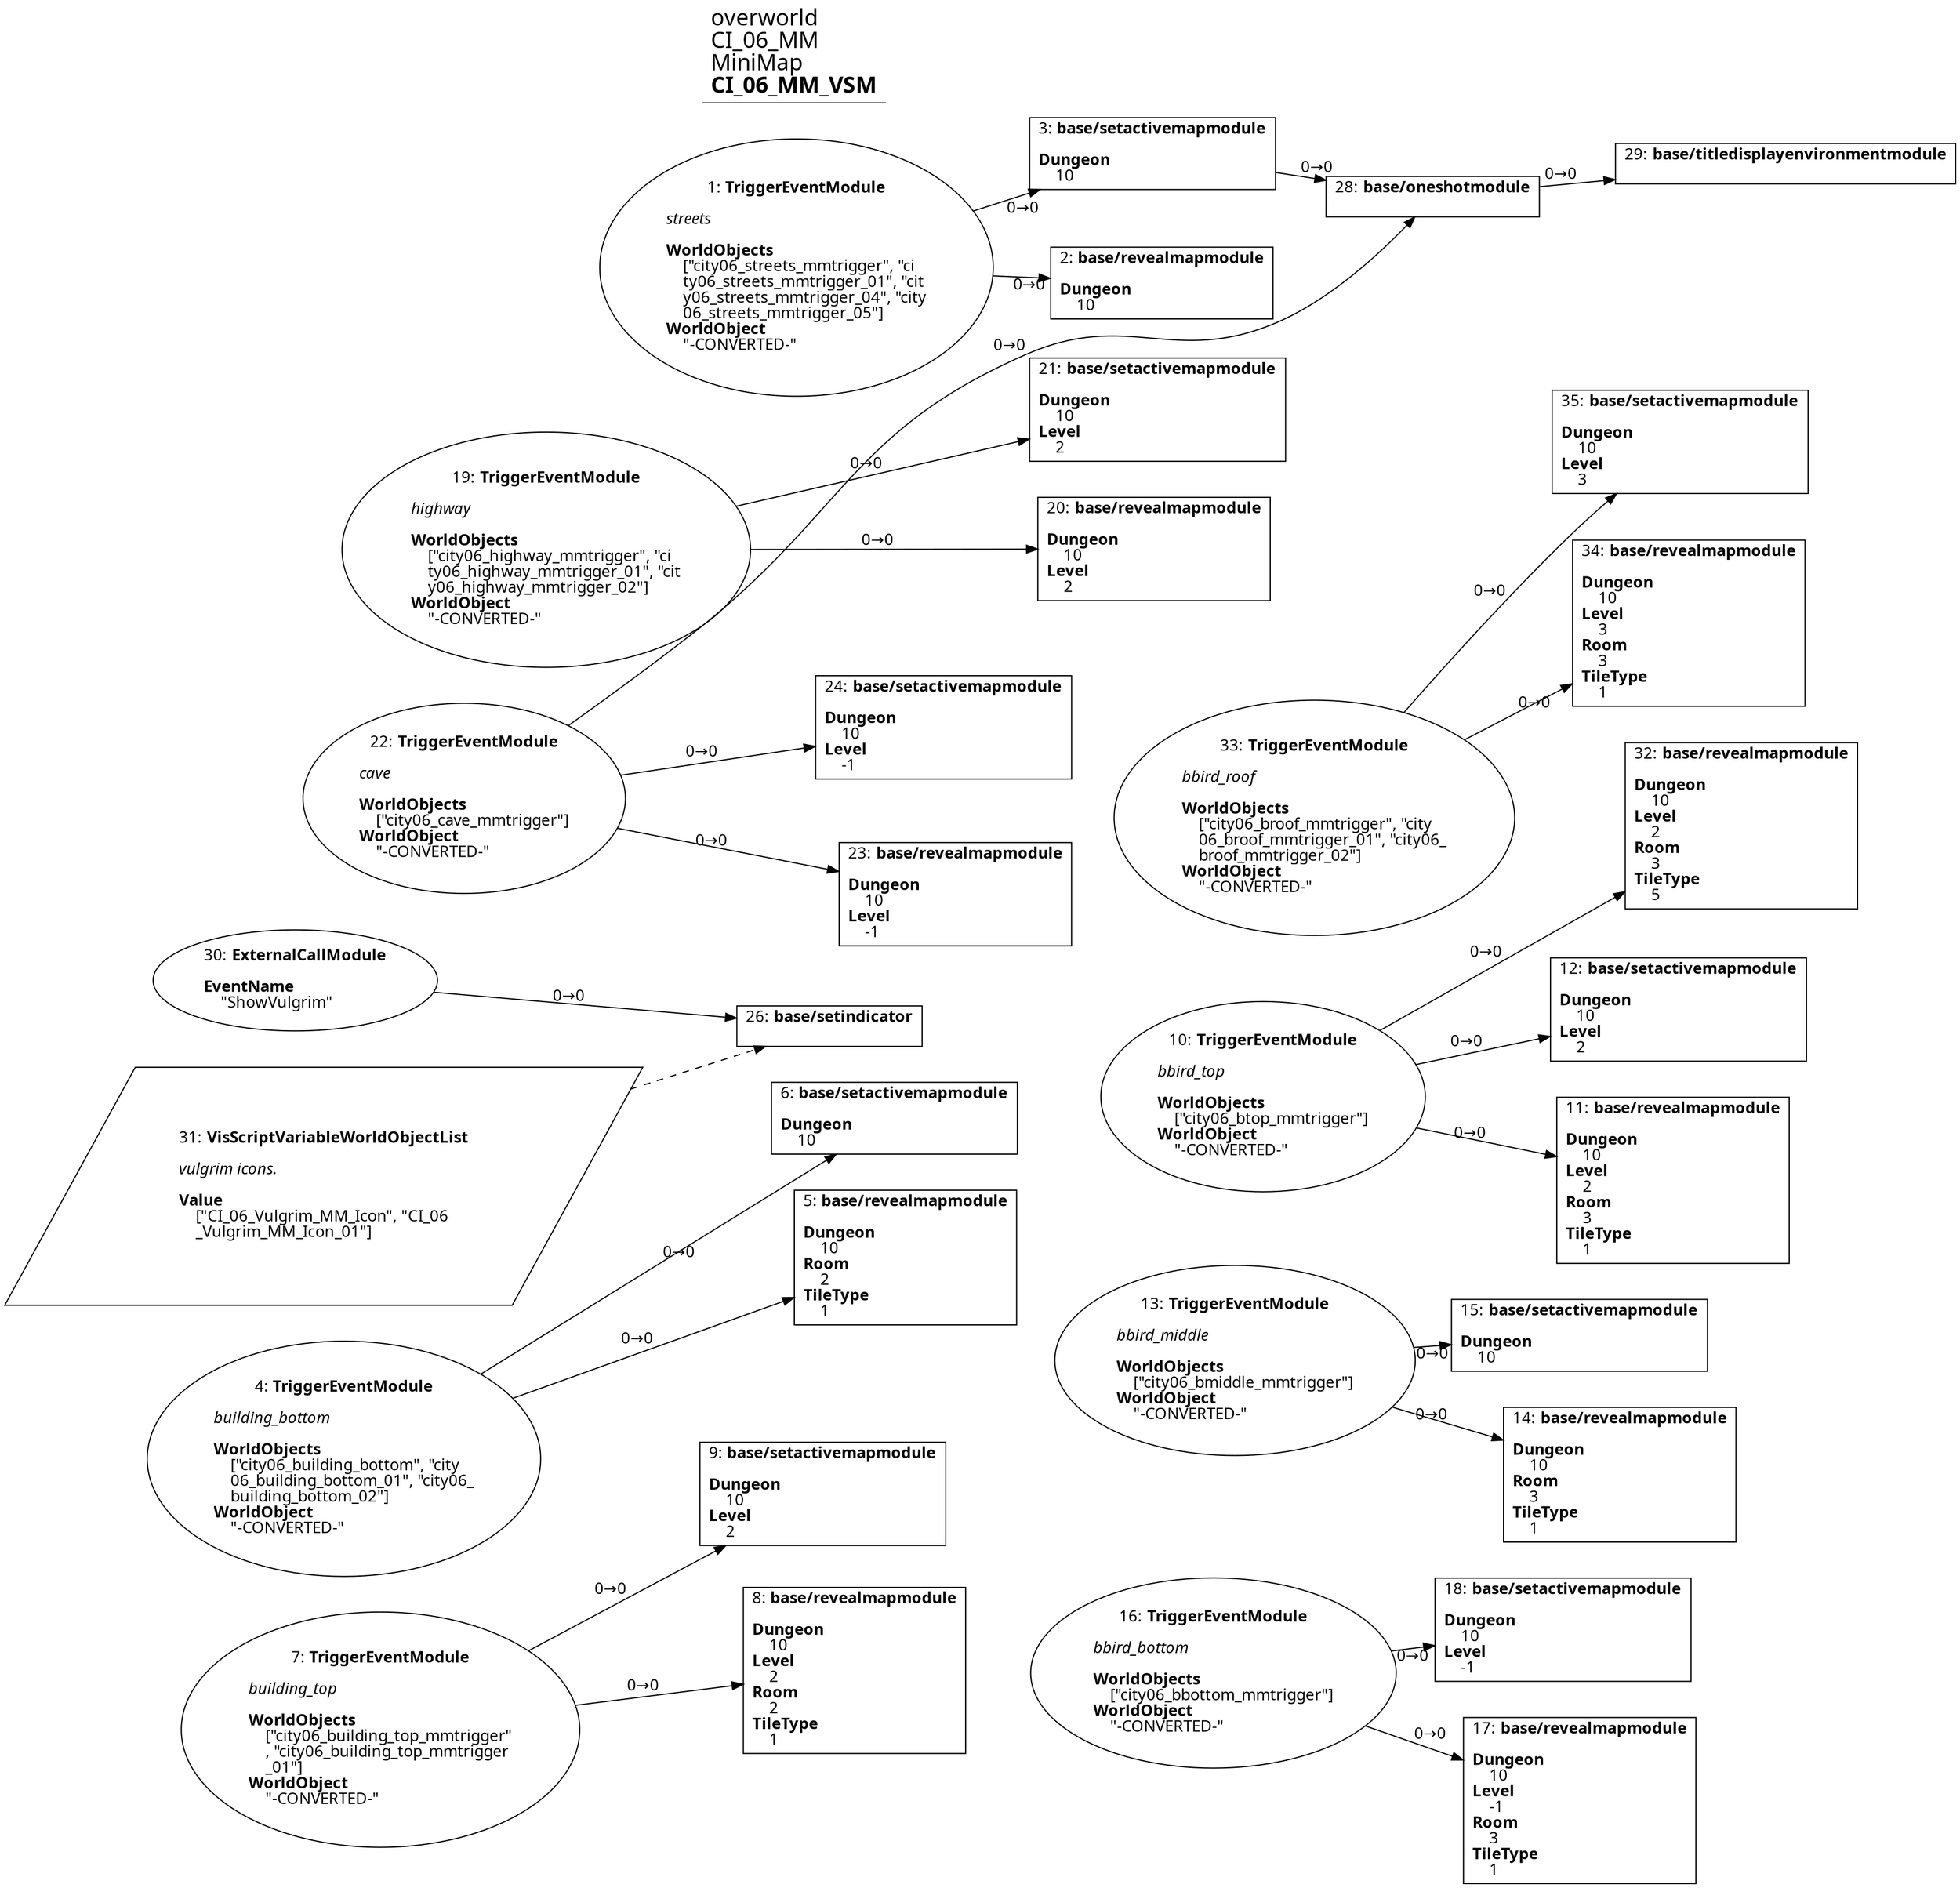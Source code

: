 digraph {
    layout = fdp;
    overlap = prism;
    sep = "+16";
    splines = spline;

    node [ shape = box ];

    graph [ fontname = "Segoe UI" ];
    node [ fontname = "Segoe UI" ];
    edge [ fontname = "Segoe UI" ];

    1 [ label = <1: <b>TriggerEventModule</b><br/><br/><i>streets<br align="left"/></i><br align="left"/><b>WorldObjects</b><br align="left"/>    [&quot;city06_streets_mmtrigger&quot;, &quot;ci<br align="left"/>    ty06_streets_mmtrigger_01&quot;, &quot;cit<br align="left"/>    y06_streets_mmtrigger_04&quot;, &quot;city<br align="left"/>    06_streets_mmtrigger_05&quot;]<br align="left"/><b>WorldObject</b><br align="left"/>    &quot;-CONVERTED-&quot;<br align="left"/>> ];
    1 [ shape = oval ]
    1 [ pos = "0.27100003,-0.08400001!" ];
    1 -> 3 [ label = "0→0" ];
    1 -> 2 [ label = "0→0" ];

    2 [ label = <2: <b>base/revealmapmodule</b><br/><br/><b>Dungeon</b><br align="left"/>    10<br align="left"/>> ];
    2 [ pos = "0.656,-0.16600001!" ];

    3 [ label = <3: <b>base/setactivemapmodule</b><br/><br/><b>Dungeon</b><br align="left"/>    10<br align="left"/>> ];
    3 [ pos = "0.63500005,-0.063!" ];
    3 -> 28 [ label = "0→0" ];

    4 [ label = <4: <b>TriggerEventModule</b><br/><br/><i>building_bottom <br align="left"/></i><br align="left"/><b>WorldObjects</b><br align="left"/>    [&quot;city06_building_bottom&quot;, &quot;city<br align="left"/>    06_building_bottom_01&quot;, &quot;city06_<br align="left"/>    building_bottom_02&quot;]<br align="left"/><b>WorldObject</b><br align="left"/>    &quot;-CONVERTED-&quot;<br align="left"/>> ];
    4 [ shape = oval ]
    4 [ pos = "0.349,-1.154!" ];
    4 -> 6 [ label = "0→0" ];
    4 -> 5 [ label = "0→0" ];

    5 [ label = <5: <b>base/revealmapmodule</b><br/><br/><b>Dungeon</b><br align="left"/>    10<br align="left"/><b>Room</b><br align="left"/>    2<br align="left"/><b>TileType</b><br align="left"/>    1<br align="left"/>> ];
    5 [ pos = "0.734,-1.2360001!" ];

    6 [ label = <6: <b>base/setactivemapmodule</b><br/><br/><b>Dungeon</b><br align="left"/>    10<br align="left"/>> ];
    6 [ pos = "0.71300006,-1.133!" ];

    7 [ label = <7: <b>TriggerEventModule</b><br/><br/><i>building_top<br align="left"/></i><br align="left"/><b>WorldObjects</b><br align="left"/>    [&quot;city06_building_top_mmtrigger&quot;<br align="left"/>    , &quot;city06_building_top_mmtrigger<br align="left"/>    _01&quot;]<br align="left"/><b>WorldObject</b><br align="left"/>    &quot;-CONVERTED-&quot;<br align="left"/>> ];
    7 [ shape = oval ]
    7 [ pos = "0.37300003,-1.4250001!" ];
    7 -> 9 [ label = "0→0" ];
    7 -> 8 [ label = "0→0" ];

    8 [ label = <8: <b>base/revealmapmodule</b><br/><br/><b>Dungeon</b><br align="left"/>    10<br align="left"/><b>Level</b><br align="left"/>    2<br align="left"/><b>Room</b><br align="left"/>    2<br align="left"/><b>TileType</b><br align="left"/>    1<br align="left"/>> ];
    8 [ pos = "0.758,-1.5070001!" ];

    9 [ label = <9: <b>base/setactivemapmodule</b><br/><br/><b>Dungeon</b><br align="left"/>    10<br align="left"/><b>Level</b><br align="left"/>    2<br align="left"/>> ];
    9 [ pos = "0.73700005,-1.404!" ];

    10 [ label = <10: <b>TriggerEventModule</b><br/><br/><i>bbird_top<br align="left"/></i><br align="left"/><b>WorldObjects</b><br align="left"/>    [&quot;city06_btop_mmtrigger&quot;]<br align="left"/><b>WorldObject</b><br align="left"/>    &quot;-CONVERTED-&quot;<br align="left"/>> ];
    10 [ shape = oval ]
    10 [ pos = "1.008,-1.1320001!" ];
    10 -> 12 [ label = "0→0" ];
    10 -> 11 [ label = "0→0" ];
    10 -> 32 [ label = "0→0" ];

    11 [ label = <11: <b>base/revealmapmodule</b><br/><br/><b>Dungeon</b><br align="left"/>    10<br align="left"/><b>Level</b><br align="left"/>    2<br align="left"/><b>Room</b><br align="left"/>    3<br align="left"/><b>TileType</b><br align="left"/>    1<br align="left"/>> ];
    11 [ pos = "1.3820001,-1.21!" ];

    12 [ label = <12: <b>base/setactivemapmodule</b><br/><br/><b>Dungeon</b><br align="left"/>    10<br align="left"/><b>Level</b><br align="left"/>    2<br align="left"/>> ];
    12 [ pos = "1.3720001,-1.1110001!" ];

    13 [ label = <13: <b>TriggerEventModule</b><br/><br/><i>bbird_middle<br align="left"/></i><br align="left"/><b>WorldObjects</b><br align="left"/>    [&quot;city06_bmiddle_mmtrigger&quot;]<br align="left"/><b>WorldObject</b><br align="left"/>    &quot;-CONVERTED-&quot;<br align="left"/>> ];
    13 [ shape = oval ]
    13 [ pos = "1.008,-1.3390001!" ];
    13 -> 15 [ label = "0→0" ];
    13 -> 14 [ label = "0→0" ];

    14 [ label = <14: <b>base/revealmapmodule</b><br/><br/><b>Dungeon</b><br align="left"/>    10<br align="left"/><b>Room</b><br align="left"/>    3<br align="left"/><b>TileType</b><br align="left"/>    1<br align="left"/>> ];
    14 [ pos = "1.3230001,-1.44!" ];

    15 [ label = <15: <b>base/setactivemapmodule</b><br/><br/><b>Dungeon</b><br align="left"/>    10<br align="left"/>> ];
    15 [ pos = "1.3050001,-1.3390001!" ];

    16 [ label = <16: <b>TriggerEventModule</b><br/><br/><i>bbird_bottom<br align="left"/></i><br align="left"/><b>WorldObjects</b><br align="left"/>    [&quot;city06_bbottom_mmtrigger&quot;]<br align="left"/><b>WorldObject</b><br align="left"/>    &quot;-CONVERTED-&quot;<br align="left"/>> ];
    16 [ shape = oval ]
    16 [ pos = "1.0170001,-1.5730001!" ];
    16 -> 18 [ label = "0→0" ];
    16 -> 17 [ label = "0→0" ];

    17 [ label = <17: <b>base/revealmapmodule</b><br/><br/><b>Dungeon</b><br align="left"/>    10<br align="left"/><b>Level</b><br align="left"/>    -1<br align="left"/><b>Room</b><br align="left"/>    3<br align="left"/><b>TileType</b><br align="left"/>    1<br align="left"/>> ];
    17 [ pos = "1.317,-1.659!" ];

    18 [ label = <18: <b>base/setactivemapmodule</b><br/><br/><b>Dungeon</b><br align="left"/>    10<br align="left"/><b>Level</b><br align="left"/>    -1<br align="left"/>> ];
    18 [ pos = "1.3100001,-1.5730001!" ];

    19 [ label = <19: <b>TriggerEventModule</b><br/><br/><i>highway<br align="left"/></i><br align="left"/><b>WorldObjects</b><br align="left"/>    [&quot;city06_highway_mmtrigger&quot;, &quot;ci<br align="left"/>    ty06_highway_mmtrigger_01&quot;, &quot;cit<br align="left"/>    y06_highway_mmtrigger_02&quot;]<br align="left"/><b>WorldObject</b><br align="left"/>    &quot;-CONVERTED-&quot;<br align="left"/>> ];
    19 [ shape = oval ]
    19 [ pos = "0.289,-0.31100002!" ];
    19 -> 21 [ label = "0→0" ];
    19 -> 20 [ label = "0→0" ];

    20 [ label = <20: <b>base/revealmapmodule</b><br/><br/><b>Dungeon</b><br align="left"/>    10<br align="left"/><b>Level</b><br align="left"/>    2<br align="left"/>> ];
    20 [ pos = "0.674,-0.393!" ];

    21 [ label = <21: <b>base/setactivemapmodule</b><br/><br/><b>Dungeon</b><br align="left"/>    10<br align="left"/><b>Level</b><br align="left"/>    2<br align="left"/>> ];
    21 [ pos = "0.65300006,-0.29000002!" ];

    22 [ label = <22: <b>TriggerEventModule</b><br/><br/><i>cave<br align="left"/></i><br align="left"/><b>WorldObjects</b><br align="left"/>    [&quot;city06_cave_mmtrigger&quot;]<br align="left"/><b>WorldObject</b><br align="left"/>    &quot;-CONVERTED-&quot;<br align="left"/>> ];
    22 [ shape = oval ]
    22 [ pos = "0.314,-0.555!" ];
    22 -> 24 [ label = "0→0" ];
    22 -> 23 [ label = "0→0" ];
    22 -> 28 [ label = "0→0" ];

    23 [ label = <23: <b>base/revealmapmodule</b><br/><br/><b>Dungeon</b><br align="left"/>    10<br align="left"/><b>Level</b><br align="left"/>    -1<br align="left"/>> ];
    23 [ pos = "0.69900006,-0.637!" ];

    24 [ label = <24: <b>base/setactivemapmodule</b><br/><br/><b>Dungeon</b><br align="left"/>    10<br align="left"/><b>Level</b><br align="left"/>    -1<br align="left"/>> ];
    24 [ pos = "0.67800003,-0.53400004!" ];

    26 [ label = <26: <b>base/setindicator</b><br/><br/>> ];
    26 [ pos = "0.564,-0.79200006!" ];
    31 -> 26 [ style = dashed ];

    28 [ label = <28: <b>base/oneshotmodule</b><br/><br/>> ];
    28 [ pos = "0.85200006,-0.062000003!" ];
    28 -> 29 [ label = "0→0" ];

    29 [ label = <29: <b>base/titledisplayenvironmentmodule</b><br/><br/>> ];
    29 [ pos = "1.0840001,-0.062000003!" ];

    30 [ label = <30: <b>ExternalCallModule</b><br/><br/><b>EventName</b><br align="left"/>    &quot;ShowVulgrim&quot;<br align="left"/>> ];
    30 [ shape = oval ]
    30 [ pos = "0.324,-0.79200006!" ];
    30 -> 26 [ label = "0→0" ];

    31 [ label = <31: <b>VisScriptVariableWorldObjectList</b><br/><br/><i>vulgrim icons.  <br align="left"/></i><br align="left"/><b>Value</b><br align="left"/>    [&quot;CI_06_Vulgrim_MM_Icon&quot;, &quot;CI_06<br align="left"/>    _Vulgrim_MM_Icon_01&quot;]<br align="left"/>> ];
    31 [ shape = parallelogram ]
    31 [ pos = "0.349,-0.89100003!" ];

    32 [ label = <32: <b>base/revealmapmodule</b><br/><br/><b>Dungeon</b><br align="left"/>    10<br align="left"/><b>Level</b><br align="left"/>    2<br align="left"/><b>Room</b><br align="left"/>    3<br align="left"/><b>TileType</b><br align="left"/>    5<br align="left"/>> ];
    32 [ pos = "1.3750001,-1.0250001!" ];

    33 [ label = <33: <b>TriggerEventModule</b><br/><br/><i>bbird_roof<br align="left"/></i><br align="left"/><b>WorldObjects</b><br align="left"/>    [&quot;city06_broof_mmtrigger&quot;, &quot;city<br align="left"/>    06_broof_mmtrigger_01&quot;, &quot;city06_<br align="left"/>    broof_mmtrigger_02&quot;]<br align="left"/><b>WorldObject</b><br align="left"/>    &quot;-CONVERTED-&quot;<br align="left"/>> ];
    33 [ shape = oval ]
    33 [ pos = "1.014,-0.82000005!" ];
    33 -> 35 [ label = "0→0" ];
    33 -> 34 [ label = "0→0" ];

    34 [ label = <34: <b>base/revealmapmodule</b><br/><br/><b>Dungeon</b><br align="left"/>    10<br align="left"/><b>Level</b><br align="left"/>    3<br align="left"/><b>Room</b><br align="left"/>    3<br align="left"/><b>TileType</b><br align="left"/>    1<br align="left"/>> ];
    34 [ pos = "1.3290001,-0.92100006!" ];

    35 [ label = <35: <b>base/setactivemapmodule</b><br/><br/><b>Dungeon</b><br align="left"/>    10<br align="left"/><b>Level</b><br align="left"/>    3<br align="left"/>> ];
    35 [ pos = "1.3110001,-0.82000005!" ];

    title [ pos = "0.27,-0.061000004!" ];
    title [ shape = underline ];
    title [ label = <<font point-size="20">overworld<br align="left"/>CI_06_MM<br align="left"/>MiniMap<br align="left"/><b>CI_06_MM_VSM</b><br align="left"/></font>> ];
}
